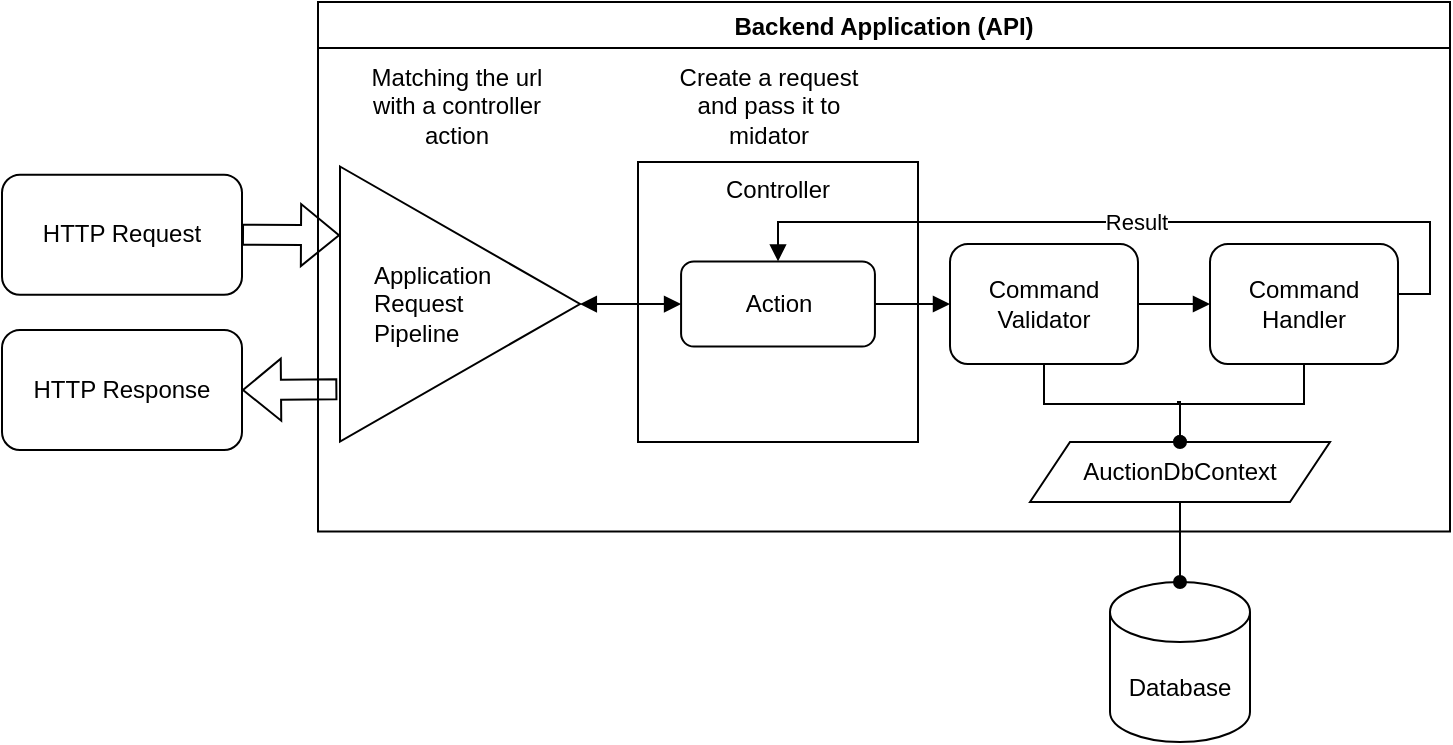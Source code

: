 <mxfile version="18.1.1" type="google"><diagram id="LHTMvc6ID17MC_QTjfCf" name="Page-1"><mxGraphModel grid="1" page="1" gridSize="10" guides="1" tooltips="1" connect="1" arrows="1" fold="1" pageScale="1" pageWidth="827" pageHeight="1169" math="0" shadow="0"><root><mxCell id="0"/><mxCell id="1" parent="0"/><mxCell id="_0zAnBPYz0lq7gtaOJ-E-1" value="Backend Application (API)" style="swimlane;" vertex="1" parent="1"><mxGeometry x="244" y="160" width="566" height="264.75" as="geometry"/></mxCell><mxCell id="_0zAnBPYz0lq7gtaOJ-E-5" value="&lt;div&gt;Application&lt;br&gt;Request&lt;br&gt; Pipeline&lt;/div&gt;" style="triangle;whiteSpace=wrap;html=1;align=left;spacingLeft=15;" vertex="1" parent="_0zAnBPYz0lq7gtaOJ-E-1"><mxGeometry x="11" y="82.25" width="120" height="137.5" as="geometry"/></mxCell><mxCell id="_0zAnBPYz0lq7gtaOJ-E-7" value="Matching the url with a controller action" style="text;html=1;strokeColor=none;fillColor=none;align=center;verticalAlign=middle;whiteSpace=wrap;rounded=0;" vertex="1" parent="_0zAnBPYz0lq7gtaOJ-E-1"><mxGeometry x="19" y="23" width="101" height="57" as="geometry"/></mxCell><mxCell id="_0zAnBPYz0lq7gtaOJ-E-10" value="Controller" style="group;verticalAlign=top;" connectable="0" vertex="1" parent="_0zAnBPYz0lq7gtaOJ-E-1"><mxGeometry x="160" y="80" width="140" height="142" as="geometry"/></mxCell><mxCell id="_0zAnBPYz0lq7gtaOJ-E-8" value="Controller" style="whiteSpace=wrap;html=1;aspect=fixed;verticalAlign=top;" vertex="1" parent="_0zAnBPYz0lq7gtaOJ-E-10"><mxGeometry width="140" height="140" as="geometry"/></mxCell><mxCell id="_0zAnBPYz0lq7gtaOJ-E-9" value="Action" style="rounded=1;whiteSpace=wrap;html=1;" vertex="1" parent="_0zAnBPYz0lq7gtaOJ-E-10"><mxGeometry x="21.538" y="49.7" width="96.923" height="42.6" as="geometry"/></mxCell><mxCell id="_0zAnBPYz0lq7gtaOJ-E-12" value="Create a request and pass it to midator" style="text;html=1;strokeColor=none;fillColor=none;align=center;verticalAlign=middle;whiteSpace=wrap;rounded=0;" vertex="1" parent="_0zAnBPYz0lq7gtaOJ-E-1"><mxGeometry x="170.5" y="23" width="109" height="57" as="geometry"/></mxCell><mxCell id="_0zAnBPYz0lq7gtaOJ-E-29" style="edgeStyle=orthogonalEdgeStyle;rounded=0;orthogonalLoop=1;jettySize=auto;html=1;entryX=0;entryY=0.5;entryDx=0;entryDy=0;endArrow=block;endFill=1;" edge="1" parent="_0zAnBPYz0lq7gtaOJ-E-1" source="_0zAnBPYz0lq7gtaOJ-E-22" target="_0zAnBPYz0lq7gtaOJ-E-24"><mxGeometry relative="1" as="geometry"/></mxCell><mxCell id="_0zAnBPYz0lq7gtaOJ-E-22" value="Command Validator" style="rounded=1;whiteSpace=wrap;html=1;" vertex="1" parent="_0zAnBPYz0lq7gtaOJ-E-1"><mxGeometry x="316" y="121" width="94" height="60" as="geometry"/></mxCell><mxCell id="_0zAnBPYz0lq7gtaOJ-E-32" style="edgeStyle=orthogonalEdgeStyle;rounded=0;orthogonalLoop=1;jettySize=auto;html=1;entryX=0.5;entryY=0;entryDx=0;entryDy=0;endArrow=oval;endFill=1;" edge="1" parent="_0zAnBPYz0lq7gtaOJ-E-1" source="_0zAnBPYz0lq7gtaOJ-E-24" target="_0zAnBPYz0lq7gtaOJ-E-30"><mxGeometry relative="1" as="geometry"/></mxCell><mxCell id="_0zAnBPYz0lq7gtaOJ-E-36" value="Result" style="edgeStyle=orthogonalEdgeStyle;rounded=0;orthogonalLoop=1;jettySize=auto;html=1;entryX=0.5;entryY=0;entryDx=0;entryDy=0;endArrow=block;endFill=1;" edge="1" parent="_0zAnBPYz0lq7gtaOJ-E-1" source="_0zAnBPYz0lq7gtaOJ-E-24" target="_0zAnBPYz0lq7gtaOJ-E-9"><mxGeometry relative="1" as="geometry"><Array as="points"><mxPoint x="556" y="146"/><mxPoint x="556" y="110"/><mxPoint x="230" y="110"/></Array></mxGeometry></mxCell><mxCell id="_0zAnBPYz0lq7gtaOJ-E-24" value="Command Handler" style="rounded=1;whiteSpace=wrap;html=1;" vertex="1" parent="_0zAnBPYz0lq7gtaOJ-E-1"><mxGeometry x="446" y="121" width="94" height="60" as="geometry"/></mxCell><mxCell id="_0zAnBPYz0lq7gtaOJ-E-20" style="edgeStyle=orthogonalEdgeStyle;rounded=0;orthogonalLoop=1;jettySize=auto;html=1;entryX=0;entryY=0.5;entryDx=0;entryDy=0;endArrow=block;endFill=1;startArrow=block;startFill=1;" edge="1" parent="_0zAnBPYz0lq7gtaOJ-E-1" source="_0zAnBPYz0lq7gtaOJ-E-5" target="_0zAnBPYz0lq7gtaOJ-E-9"><mxGeometry relative="1" as="geometry"/></mxCell><mxCell id="_0zAnBPYz0lq7gtaOJ-E-28" style="edgeStyle=orthogonalEdgeStyle;rounded=0;orthogonalLoop=1;jettySize=auto;html=1;entryX=0;entryY=0.5;entryDx=0;entryDy=0;endArrow=block;endFill=1;" edge="1" parent="_0zAnBPYz0lq7gtaOJ-E-1" source="_0zAnBPYz0lq7gtaOJ-E-9" target="_0zAnBPYz0lq7gtaOJ-E-22"><mxGeometry relative="1" as="geometry"/></mxCell><mxCell id="_0zAnBPYz0lq7gtaOJ-E-30" value="AuctionDbContext" style="shape=parallelogram;perimeter=parallelogramPerimeter;whiteSpace=wrap;html=1;fixedSize=1;" vertex="1" parent="_0zAnBPYz0lq7gtaOJ-E-1"><mxGeometry x="356" y="220" width="150" height="30" as="geometry"/></mxCell><mxCell id="_0zAnBPYz0lq7gtaOJ-E-26" style="edgeStyle=orthogonalEdgeStyle;rounded=0;orthogonalLoop=1;jettySize=auto;html=1;entryX=0.5;entryY=0;entryDx=0;entryDy=0;endArrow=oval;endFill=1;" edge="1" parent="_0zAnBPYz0lq7gtaOJ-E-1" source="_0zAnBPYz0lq7gtaOJ-E-22" target="_0zAnBPYz0lq7gtaOJ-E-30"><mxGeometry relative="1" as="geometry"/></mxCell><mxCell id="_0zAnBPYz0lq7gtaOJ-E-3" value="" style="shape=flexArrow;endArrow=classic;html=1;rounded=0;exitX=1;exitY=0.5;exitDx=0;exitDy=0;entryX=0;entryY=0.25;entryDx=0;entryDy=0;" edge="1" parent="1" source="_0zAnBPYz0lq7gtaOJ-E-4" target="_0zAnBPYz0lq7gtaOJ-E-5"><mxGeometry width="50" height="50" relative="1" as="geometry"><mxPoint x="144" y="275" as="sourcePoint"/><mxPoint x="240" y="279" as="targetPoint"/></mxGeometry></mxCell><mxCell id="_0zAnBPYz0lq7gtaOJ-E-4" value="HTTP Request" style="rounded=1;whiteSpace=wrap;html=1;" vertex="1" parent="1"><mxGeometry x="86" y="246.38" width="120" height="60" as="geometry"/></mxCell><mxCell id="_0zAnBPYz0lq7gtaOJ-E-6" value="Database" style="shape=cylinder3;whiteSpace=wrap;html=1;boundedLbl=1;backgroundOutline=1;size=15;" vertex="1" parent="1"><mxGeometry x="640" y="450" width="70" height="80" as="geometry"/></mxCell><mxCell id="_0zAnBPYz0lq7gtaOJ-E-33" style="edgeStyle=orthogonalEdgeStyle;rounded=0;orthogonalLoop=1;jettySize=auto;html=1;entryX=0.5;entryY=0;entryDx=0;entryDy=0;entryPerimeter=0;endArrow=oval;endFill=1;" edge="1" parent="1" source="_0zAnBPYz0lq7gtaOJ-E-30" target="_0zAnBPYz0lq7gtaOJ-E-6"><mxGeometry relative="1" as="geometry"/></mxCell><mxCell id="_0zAnBPYz0lq7gtaOJ-E-37" value="HTTP Response" style="rounded=1;whiteSpace=wrap;html=1;" vertex="1" parent="1"><mxGeometry x="86" y="324" width="120" height="60" as="geometry"/></mxCell><mxCell id="_0zAnBPYz0lq7gtaOJ-E-38" value="" style="shape=flexArrow;endArrow=classic;html=1;rounded=0;entryX=1;entryY=0.5;entryDx=0;entryDy=0;exitX=-0.011;exitY=0.81;exitDx=0;exitDy=0;exitPerimeter=0;" edge="1" parent="1" source="_0zAnBPYz0lq7gtaOJ-E-5" target="_0zAnBPYz0lq7gtaOJ-E-37"><mxGeometry width="50" height="50" relative="1" as="geometry"><mxPoint x="240" y="350" as="sourcePoint"/><mxPoint x="250" y="289" as="targetPoint"/></mxGeometry></mxCell></root></mxGraphModel></diagram></mxfile>